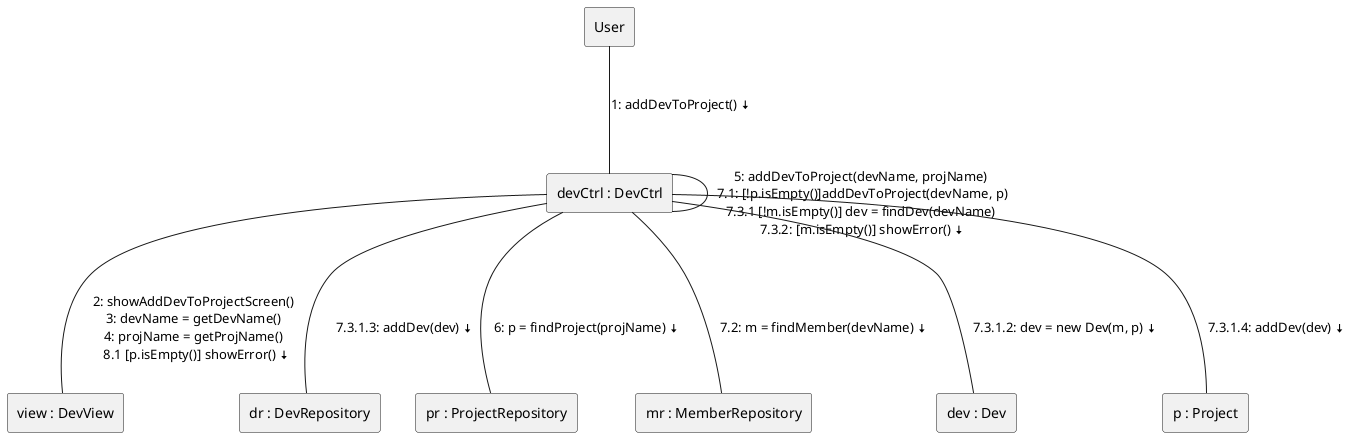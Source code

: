 @startuml
rectangle User
rectangle "devCtrl : DevCtrl" as Ctrl
rectangle "view : DevView" as View
rectangle "dr : DevRepository" as DevRepo
rectangle "pr : ProjectRepository" as ProjRepo
rectangle "mr : MemberRepository" as MemberRepo
rectangle "dev : Dev" as Dev
rectangle "p : Project" as Project

User --(Ctrl): \n1: addDevToProject() <&arrow-bottom>

Ctrl --(View): \n2: showAddDevToProjectScreen() \n3: devName = getDevName() \n4: projName = getProjName() \n 8.1 [p.isEmpty()] showError() <&arrow-bottom>
Ctrl --(Ctrl): \n5: addDevToProject(devName, projName)\n 7.1: [!p.isEmpty()]addDevToProject(devName, p)\n 7.3.1 [!m.isEmpty()] dev = findDev(devName) \n 7.3.2: [m.isEmpty()] showError() <&arrow-bottom>
Ctrl --(ProjRepo): \n6: p = findProject(projName) <&arrow-bottom>
Ctrl --(MemberRepo): \n 7.2: m = findMember(devName) <&arrow-bottom>
Ctrl --(Dev): \n 7.3.1.2: dev = new Dev(m, p) <&arrow-bottom>
Ctrl --(DevRepo): \n 7.3.1.3: addDev(dev) <&arrow-bottom>
Ctrl --(Project): \n 7.3.1.4: addDev(dev) <&arrow-bottom>

@enduml

